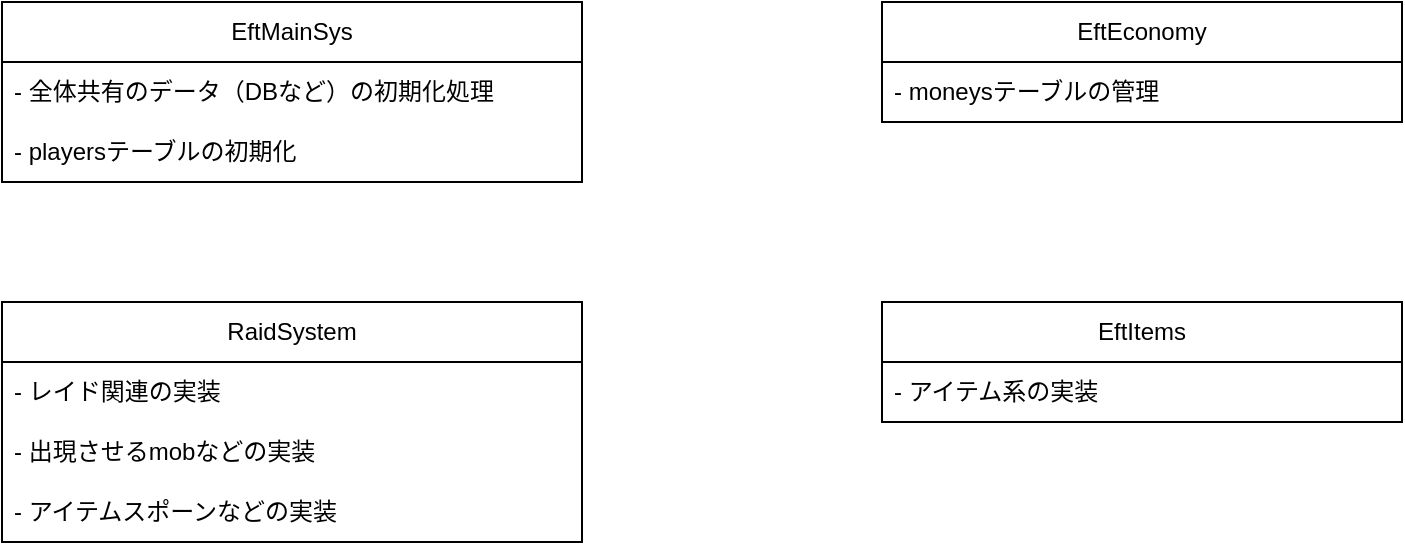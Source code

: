 <mxfile version="21.2.8" type="device" pages="3">
  <diagram name="全体図" id="zN1ZSO1FI69MxQg5AeBM">
    <mxGraphModel dx="1674" dy="836" grid="1" gridSize="10" guides="1" tooltips="1" connect="1" arrows="1" fold="1" page="1" pageScale="1" pageWidth="827" pageHeight="1169" math="0" shadow="0">
      <root>
        <mxCell id="0" />
        <mxCell id="1" parent="0" />
        <mxCell id="NL1J9DyxJXCntyEZkfWs-6" value="EftMainSys" style="swimlane;fontStyle=0;childLayout=stackLayout;horizontal=1;startSize=30;horizontalStack=0;resizeParent=1;resizeParentMax=0;resizeLast=0;collapsible=1;marginBottom=0;whiteSpace=wrap;html=1;" parent="1" vertex="1">
          <mxGeometry x="60" y="270" width="290" height="90" as="geometry" />
        </mxCell>
        <mxCell id="NL1J9DyxJXCntyEZkfWs-7" value="- 全体共有のデータ（DBなど）の初期化処理" style="text;strokeColor=none;fillColor=none;align=left;verticalAlign=middle;spacingLeft=4;spacingRight=4;overflow=hidden;points=[[0,0.5],[1,0.5]];portConstraint=eastwest;rotatable=0;whiteSpace=wrap;html=1;" parent="NL1J9DyxJXCntyEZkfWs-6" vertex="1">
          <mxGeometry y="30" width="290" height="30" as="geometry" />
        </mxCell>
        <mxCell id="NL1J9DyxJXCntyEZkfWs-8" value="- playersテーブルの初期化" style="text;strokeColor=none;fillColor=none;align=left;verticalAlign=middle;spacingLeft=4;spacingRight=4;overflow=hidden;points=[[0,0.5],[1,0.5]];portConstraint=eastwest;rotatable=0;whiteSpace=wrap;html=1;" parent="NL1J9DyxJXCntyEZkfWs-6" vertex="1">
          <mxGeometry y="60" width="290" height="30" as="geometry" />
        </mxCell>
        <mxCell id="NL1J9DyxJXCntyEZkfWs-10" value="EftEconomy" style="swimlane;fontStyle=0;childLayout=stackLayout;horizontal=1;startSize=30;horizontalStack=0;resizeParent=1;resizeParentMax=0;resizeLast=0;collapsible=1;marginBottom=0;whiteSpace=wrap;html=1;" parent="1" vertex="1">
          <mxGeometry x="500" y="270" width="260" height="60" as="geometry" />
        </mxCell>
        <mxCell id="NL1J9DyxJXCntyEZkfWs-11" value="- moneysテーブルの管理" style="text;strokeColor=none;fillColor=none;align=left;verticalAlign=middle;spacingLeft=4;spacingRight=4;overflow=hidden;points=[[0,0.5],[1,0.5]];portConstraint=eastwest;rotatable=0;whiteSpace=wrap;html=1;" parent="NL1J9DyxJXCntyEZkfWs-10" vertex="1">
          <mxGeometry y="30" width="260" height="30" as="geometry" />
        </mxCell>
        <mxCell id="NL1J9DyxJXCntyEZkfWs-15" value="RaidSystem" style="swimlane;fontStyle=0;childLayout=stackLayout;horizontal=1;startSize=30;horizontalStack=0;resizeParent=1;resizeParentMax=0;resizeLast=0;collapsible=1;marginBottom=0;whiteSpace=wrap;html=1;" parent="1" vertex="1">
          <mxGeometry x="60" y="420" width="290" height="120" as="geometry" />
        </mxCell>
        <mxCell id="NL1J9DyxJXCntyEZkfWs-16" value="- レイド関連の実装" style="text;strokeColor=none;fillColor=none;align=left;verticalAlign=middle;spacingLeft=4;spacingRight=4;overflow=hidden;points=[[0,0.5],[1,0.5]];portConstraint=eastwest;rotatable=0;whiteSpace=wrap;html=1;" parent="NL1J9DyxJXCntyEZkfWs-15" vertex="1">
          <mxGeometry y="30" width="290" height="30" as="geometry" />
        </mxCell>
        <mxCell id="NL1J9DyxJXCntyEZkfWs-17" value="- 出現させるmobなどの実装" style="text;strokeColor=none;fillColor=none;align=left;verticalAlign=middle;spacingLeft=4;spacingRight=4;overflow=hidden;points=[[0,0.5],[1,0.5]];portConstraint=eastwest;rotatable=0;whiteSpace=wrap;html=1;" parent="NL1J9DyxJXCntyEZkfWs-15" vertex="1">
          <mxGeometry y="60" width="290" height="30" as="geometry" />
        </mxCell>
        <mxCell id="NL1J9DyxJXCntyEZkfWs-18" value="- アイテムスポーンなどの実装" style="text;strokeColor=none;fillColor=none;align=left;verticalAlign=middle;spacingLeft=4;spacingRight=4;overflow=hidden;points=[[0,0.5],[1,0.5]];portConstraint=eastwest;rotatable=0;whiteSpace=wrap;html=1;" parent="NL1J9DyxJXCntyEZkfWs-15" vertex="1">
          <mxGeometry y="90" width="290" height="30" as="geometry" />
        </mxCell>
        <mxCell id="NL1J9DyxJXCntyEZkfWs-19" value="EftItems" style="swimlane;fontStyle=0;childLayout=stackLayout;horizontal=1;startSize=30;horizontalStack=0;resizeParent=1;resizeParentMax=0;resizeLast=0;collapsible=1;marginBottom=0;whiteSpace=wrap;html=1;" parent="1" vertex="1">
          <mxGeometry x="500" y="420" width="260" height="60" as="geometry" />
        </mxCell>
        <mxCell id="NL1J9DyxJXCntyEZkfWs-20" value="- アイテム系の実装" style="text;strokeColor=none;fillColor=none;align=left;verticalAlign=middle;spacingLeft=4;spacingRight=4;overflow=hidden;points=[[0,0.5],[1,0.5]];portConstraint=eastwest;rotatable=0;whiteSpace=wrap;html=1;" parent="NL1J9DyxJXCntyEZkfWs-19" vertex="1">
          <mxGeometry y="30" width="260" height="30" as="geometry" />
        </mxCell>
      </root>
    </mxGraphModel>
  </diagram>
  <diagram id="8Bhzze8GzLC0r0mDBcYP" name="EftMainSystem">
    <mxGraphModel dx="1674" dy="836" grid="1" gridSize="10" guides="1" tooltips="1" connect="1" arrows="1" fold="1" page="1" pageScale="1" pageWidth="827" pageHeight="1169" math="0" shadow="0">
      <root>
        <mxCell id="0" />
        <mxCell id="1" parent="0" />
        <mxCell id="eKnz08FXyCTwmjo_gsVg-1" value="&lt;h1&gt;EftMainSystem&lt;/h1&gt;&lt;div&gt;全体を制御するプラグイン&lt;/div&gt;" style="text;html=1;strokeColor=none;fillColor=none;spacing=5;spacingTop=-20;whiteSpace=wrap;overflow=hidden;rounded=0;" vertex="1" parent="1">
          <mxGeometry x="20" y="10" width="270" height="70" as="geometry" />
        </mxCell>
        <mxCell id="eKnz08FXyCTwmjo_gsVg-2" value="commands" style="swimlane;fontStyle=0;childLayout=stackLayout;horizontal=1;startSize=30;horizontalStack=0;resizeParent=1;resizeParentMax=0;resizeLast=0;collapsible=1;marginBottom=0;whiteSpace=wrap;html=1;" vertex="1" parent="1">
          <mxGeometry x="40" y="120" width="150" height="60" as="geometry" />
        </mxCell>
        <mxCell id="eKnz08FXyCTwmjo_gsVg-3" value="/records" style="text;strokeColor=none;fillColor=none;align=left;verticalAlign=middle;spacingLeft=4;spacingRight=4;overflow=hidden;points=[[0,0.5],[1,0.5]];portConstraint=eastwest;rotatable=0;whiteSpace=wrap;html=1;" vertex="1" parent="eKnz08FXyCTwmjo_gsVg-2">
          <mxGeometry y="30" width="150" height="30" as="geometry" />
        </mxCell>
      </root>
    </mxGraphModel>
  </diagram>
  <diagram id="ZdLtm3PWazBAIXyXQ688" name="EftEconomySystem">
    <mxGraphModel dx="1674" dy="836" grid="1" gridSize="10" guides="1" tooltips="1" connect="1" arrows="1" fold="1" page="1" pageScale="1" pageWidth="827" pageHeight="1169" math="0" shadow="0">
      <root>
        <mxCell id="0" />
        <mxCell id="1" parent="0" />
        <mxCell id="I434SLaToXSJjemxfDji-1" value="&lt;h1&gt;EftEconomySystem&lt;/h1&gt;&lt;div&gt;経済機能を提供するプラグイン&lt;/div&gt;" style="text;html=1;strokeColor=none;fillColor=none;spacing=5;spacingTop=-20;whiteSpace=wrap;overflow=hidden;rounded=0;" vertex="1" parent="1">
          <mxGeometry x="20" y="10" width="270" height="70" as="geometry" />
        </mxCell>
        <mxCell id="I434SLaToXSJjemxfDji-2" value="commands" style="swimlane;fontStyle=0;childLayout=stackLayout;horizontal=1;startSize=30;horizontalStack=0;resizeParent=1;resizeParentMax=0;resizeLast=0;collapsible=1;marginBottom=0;whiteSpace=wrap;html=1;" vertex="1" parent="1">
          <mxGeometry x="40" y="120" width="250" height="90" as="geometry" />
        </mxCell>
        <mxCell id="I434SLaToXSJjemxfDji-3" value="/stats [player]" style="text;strokeColor=none;fillColor=none;align=left;verticalAlign=middle;spacingLeft=4;spacingRight=4;overflow=hidden;points=[[0,0.5],[1,0.5]];portConstraint=eastwest;rotatable=0;whiteSpace=wrap;html=1;" vertex="1" parent="I434SLaToXSJjemxfDji-2">
          <mxGeometry y="30" width="250" height="30" as="geometry" />
        </mxCell>
        <mxCell id="I434SLaToXSJjemxfDji-4" value="/pay &amp;lt;player&amp;gt; &amp;lt;amount&amp;gt;" style="text;strokeColor=none;fillColor=none;align=left;verticalAlign=middle;spacingLeft=4;spacingRight=4;overflow=hidden;points=[[0,0.5],[1,0.5]];portConstraint=eastwest;rotatable=0;whiteSpace=wrap;html=1;" vertex="1" parent="I434SLaToXSJjemxfDji-2">
          <mxGeometry y="60" width="250" height="30" as="geometry" />
        </mxCell>
      </root>
    </mxGraphModel>
  </diagram>
</mxfile>
